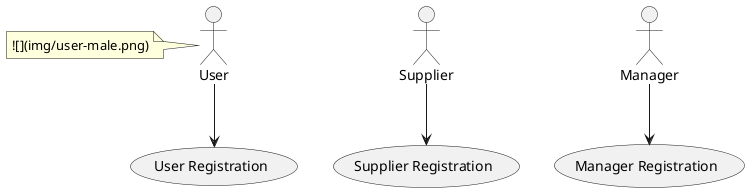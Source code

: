 @startuml Usecase
!define ICONURL_USER img/user-male.png
!define ICONURL_SUPPLIER img/factory.png
!define ICONURL_MANAGER img/businessman.png

actor User as u
actor Supplier as s
actor Manager as m

u --> (User Registration)
s --> (Supplier Registration)
m --> (Manager Registration)

note left of u
  ![](img/user-male.png)
end note

@enduml
